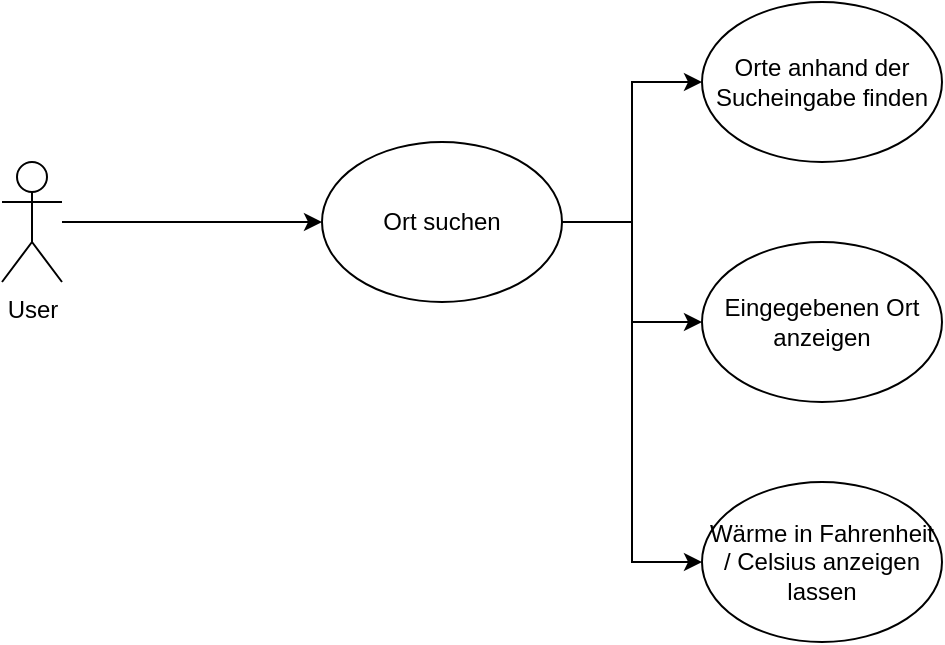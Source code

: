 <mxfile version="15.2.5"><diagram id="yytskJ_zxerREXkKxcao" name="Page-1"><mxGraphModel dx="1422" dy="780" grid="1" gridSize="10" guides="1" tooltips="1" connect="1" arrows="1" fold="1" page="1" pageScale="1" pageWidth="827" pageHeight="1169" math="0" shadow="0"><root><mxCell id="0"/><mxCell id="1" parent="0"/><mxCell id="iA_lPB8oKWCkx0zWI3hA-4" style="edgeStyle=orthogonalEdgeStyle;rounded=0;orthogonalLoop=1;jettySize=auto;html=1;entryX=0;entryY=0.5;entryDx=0;entryDy=0;" edge="1" parent="1" source="iA_lPB8oKWCkx0zWI3hA-6" target="iA_lPB8oKWCkx0zWI3hA-10"><mxGeometry relative="1" as="geometry"/></mxCell><mxCell id="iA_lPB8oKWCkx0zWI3hA-6" value="User" style="shape=umlActor;verticalLabelPosition=bottom;verticalAlign=top;html=1;outlineConnect=0;" vertex="1" parent="1"><mxGeometry x="220" y="280" width="30" height="60" as="geometry"/></mxCell><mxCell id="iA_lPB8oKWCkx0zWI3hA-7" style="edgeStyle=orthogonalEdgeStyle;rounded=0;orthogonalLoop=1;jettySize=auto;html=1;entryX=0;entryY=0.5;entryDx=0;entryDy=0;" edge="1" parent="1" source="iA_lPB8oKWCkx0zWI3hA-10" target="iA_lPB8oKWCkx0zWI3hA-21"><mxGeometry relative="1" as="geometry"/></mxCell><mxCell id="iA_lPB8oKWCkx0zWI3hA-8" style="edgeStyle=orthogonalEdgeStyle;rounded=0;orthogonalLoop=1;jettySize=auto;html=1;entryX=0;entryY=0.5;entryDx=0;entryDy=0;" edge="1" parent="1" source="iA_lPB8oKWCkx0zWI3hA-10" target="iA_lPB8oKWCkx0zWI3hA-20"><mxGeometry relative="1" as="geometry"/></mxCell><mxCell id="iA_lPB8oKWCkx0zWI3hA-9" style="edgeStyle=orthogonalEdgeStyle;rounded=0;orthogonalLoop=1;jettySize=auto;html=1;entryX=0;entryY=0.5;entryDx=0;entryDy=0;" edge="1" parent="1" source="iA_lPB8oKWCkx0zWI3hA-10" target="iA_lPB8oKWCkx0zWI3hA-22"><mxGeometry relative="1" as="geometry"/></mxCell><mxCell id="iA_lPB8oKWCkx0zWI3hA-10" value="Ort suchen" style="ellipse;whiteSpace=wrap;html=1;" vertex="1" parent="1"><mxGeometry x="380" y="270" width="120" height="80" as="geometry"/></mxCell><mxCell id="iA_lPB8oKWCkx0zWI3hA-20" value="Orte anhand der Sucheingabe finden" style="ellipse;whiteSpace=wrap;html=1;" vertex="1" parent="1"><mxGeometry x="570" y="200" width="120" height="80" as="geometry"/></mxCell><mxCell id="iA_lPB8oKWCkx0zWI3hA-21" value="Eingegebenen Ort anzeigen" style="ellipse;whiteSpace=wrap;html=1;" vertex="1" parent="1"><mxGeometry x="570" y="320" width="120" height="80" as="geometry"/></mxCell><mxCell id="iA_lPB8oKWCkx0zWI3hA-22" value="Wärme in Fahrenheit / Celsius anzeigen lassen" style="ellipse;whiteSpace=wrap;html=1;" vertex="1" parent="1"><mxGeometry x="570" y="440" width="120" height="80" as="geometry"/></mxCell></root></mxGraphModel></diagram></mxfile>
